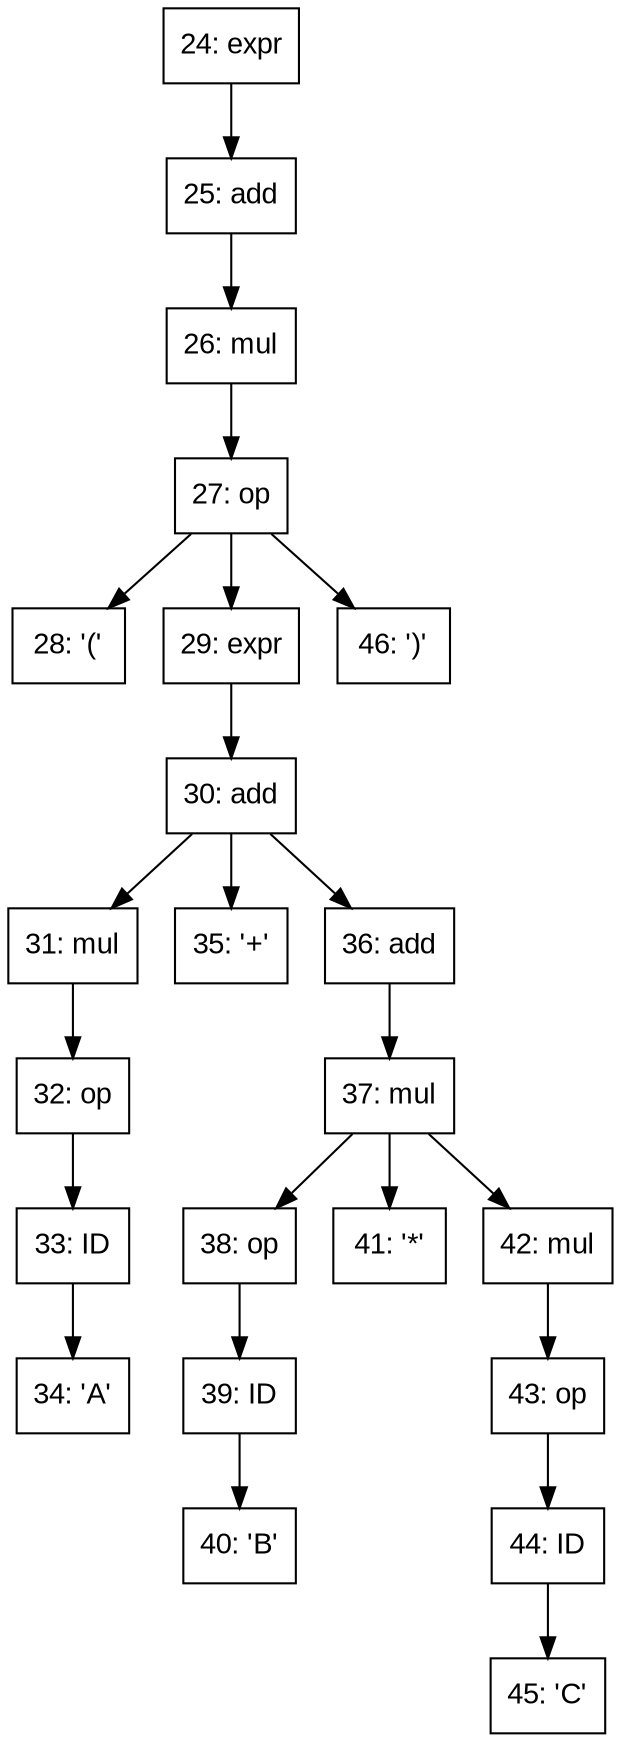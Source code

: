 digraph rd{node [fontname="Arial" shape=box]
v_24 [label="24: expr"]
v_25 [label="25: add"]
v_24->v_25
v_26 [label="26: mul"]
v_25->v_26
v_27 [label="27: op"]
v_26->v_27
v_28 [label="28: '('"]
v_27->v_28
v_29 [label="29: expr"]
v_27->v_29
v_30 [label="30: add"]
v_29->v_30
v_31 [label="31: mul"]
v_30->v_31
v_32 [label="32: op"]
v_31->v_32
v_33 [label="33: ID"]
v_32->v_33
v_34 [label="34: 'A'"]
v_33->v_34
v_35 [label="35: '+'"]
v_30->v_35
v_36 [label="36: add"]
v_30->v_36
v_37 [label="37: mul"]
v_36->v_37
v_38 [label="38: op"]
v_37->v_38
v_39 [label="39: ID"]
v_38->v_39
v_40 [label="40: 'B'"]
v_39->v_40
v_41 [label="41: '*'"]
v_37->v_41
v_42 [label="42: mul"]
v_37->v_42
v_43 [label="43: op"]
v_42->v_43
v_44 [label="44: ID"]
v_43->v_44
v_45 [label="45: 'C'"]
v_44->v_45
v_46 [label="46: ')'"]
v_27->v_46
}